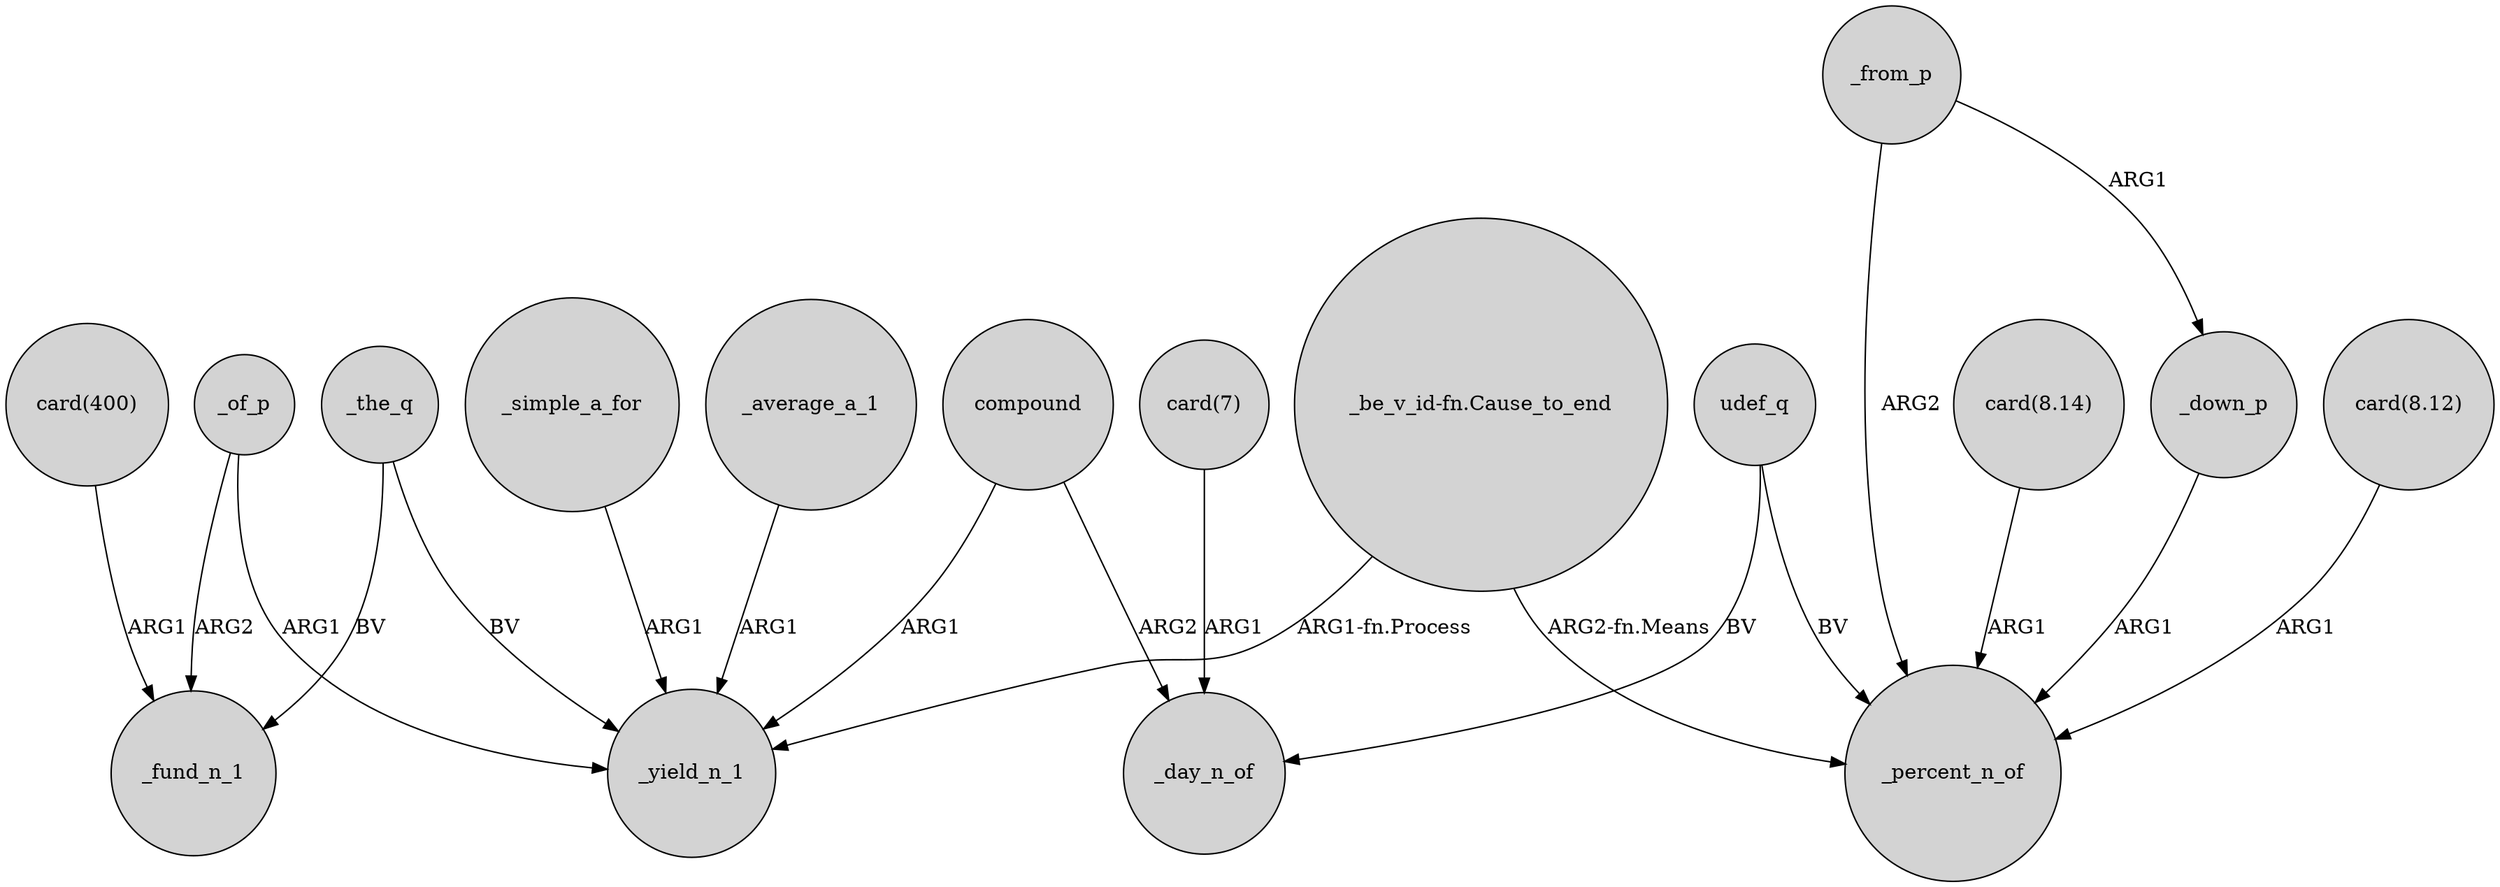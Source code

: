 digraph {
	node [shape=circle style=filled]
	_the_q -> _yield_n_1 [label=BV]
	_from_p -> _percent_n_of [label=ARG2]
	"card(8.14)" -> _percent_n_of [label=ARG1]
	compound -> _day_n_of [label=ARG2]
	_the_q -> _fund_n_1 [label=BV]
	"card(400)" -> _fund_n_1 [label=ARG1]
	_of_p -> _yield_n_1 [label=ARG1]
	udef_q -> _day_n_of [label=BV]
	"card(7)" -> _day_n_of [label=ARG1]
	"_be_v_id-fn.Cause_to_end" -> _percent_n_of [label="ARG2-fn.Means"]
	_average_a_1 -> _yield_n_1 [label=ARG1]
	_from_p -> _down_p [label=ARG1]
	"card(8.12)" -> _percent_n_of [label=ARG1]
	_of_p -> _fund_n_1 [label=ARG2]
	_down_p -> _percent_n_of [label=ARG1]
	compound -> _yield_n_1 [label=ARG1]
	"_be_v_id-fn.Cause_to_end" -> _yield_n_1 [label="ARG1-fn.Process"]
	_simple_a_for -> _yield_n_1 [label=ARG1]
	udef_q -> _percent_n_of [label=BV]
}

